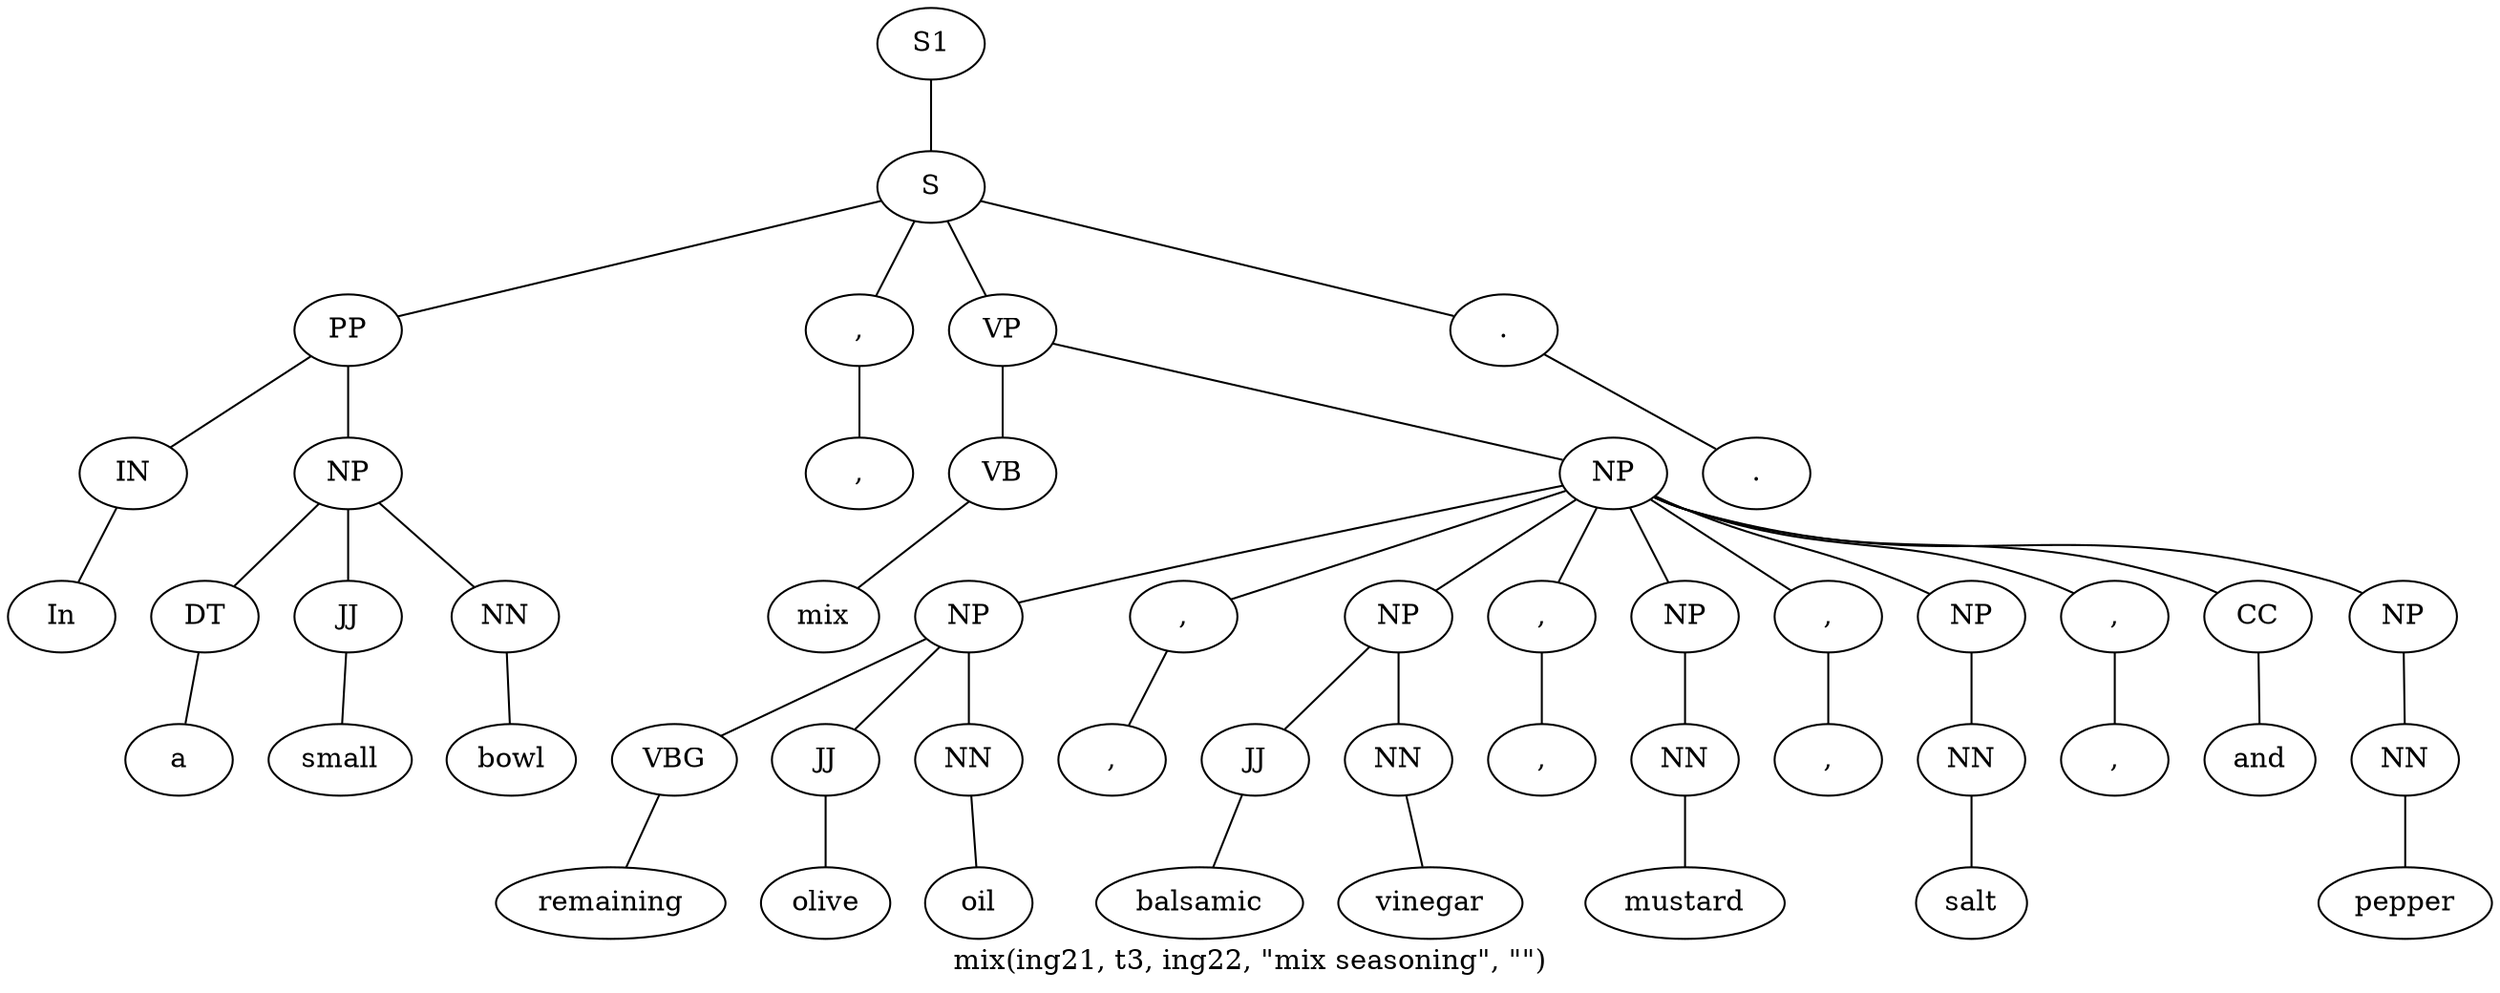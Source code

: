 graph SyntaxGraph {
	label = "mix(ing21, t3, ing22, \"mix seasoning\", \"\")";
	Node0 [label="S1"];
	Node1 [label="S"];
	Node2 [label="PP"];
	Node3 [label="IN"];
	Node4 [label="In"];
	Node5 [label="NP"];
	Node6 [label="DT"];
	Node7 [label="a"];
	Node8 [label="JJ"];
	Node9 [label="small"];
	Node10 [label="NN"];
	Node11 [label="bowl"];
	Node12 [label=","];
	Node13 [label=","];
	Node14 [label="VP"];
	Node15 [label="VB"];
	Node16 [label="mix"];
	Node17 [label="NP"];
	Node18 [label="NP"];
	Node19 [label="VBG"];
	Node20 [label="remaining"];
	Node21 [label="JJ"];
	Node22 [label="olive"];
	Node23 [label="NN"];
	Node24 [label="oil"];
	Node25 [label=","];
	Node26 [label=","];
	Node27 [label="NP"];
	Node28 [label="JJ"];
	Node29 [label="balsamic"];
	Node30 [label="NN"];
	Node31 [label="vinegar"];
	Node32 [label=","];
	Node33 [label=","];
	Node34 [label="NP"];
	Node35 [label="NN"];
	Node36 [label="mustard"];
	Node37 [label=","];
	Node38 [label=","];
	Node39 [label="NP"];
	Node40 [label="NN"];
	Node41 [label="salt"];
	Node42 [label=","];
	Node43 [label=","];
	Node44 [label="CC"];
	Node45 [label="and"];
	Node46 [label="NP"];
	Node47 [label="NN"];
	Node48 [label="pepper"];
	Node49 [label="."];
	Node50 [label="."];

	Node0 -- Node1;
	Node1 -- Node2;
	Node1 -- Node12;
	Node1 -- Node14;
	Node1 -- Node49;
	Node2 -- Node3;
	Node2 -- Node5;
	Node3 -- Node4;
	Node5 -- Node6;
	Node5 -- Node8;
	Node5 -- Node10;
	Node6 -- Node7;
	Node8 -- Node9;
	Node10 -- Node11;
	Node12 -- Node13;
	Node14 -- Node15;
	Node14 -- Node17;
	Node15 -- Node16;
	Node17 -- Node18;
	Node17 -- Node25;
	Node17 -- Node27;
	Node17 -- Node32;
	Node17 -- Node34;
	Node17 -- Node37;
	Node17 -- Node39;
	Node17 -- Node42;
	Node17 -- Node44;
	Node17 -- Node46;
	Node18 -- Node19;
	Node18 -- Node21;
	Node18 -- Node23;
	Node19 -- Node20;
	Node21 -- Node22;
	Node23 -- Node24;
	Node25 -- Node26;
	Node27 -- Node28;
	Node27 -- Node30;
	Node28 -- Node29;
	Node30 -- Node31;
	Node32 -- Node33;
	Node34 -- Node35;
	Node35 -- Node36;
	Node37 -- Node38;
	Node39 -- Node40;
	Node40 -- Node41;
	Node42 -- Node43;
	Node44 -- Node45;
	Node46 -- Node47;
	Node47 -- Node48;
	Node49 -- Node50;
}